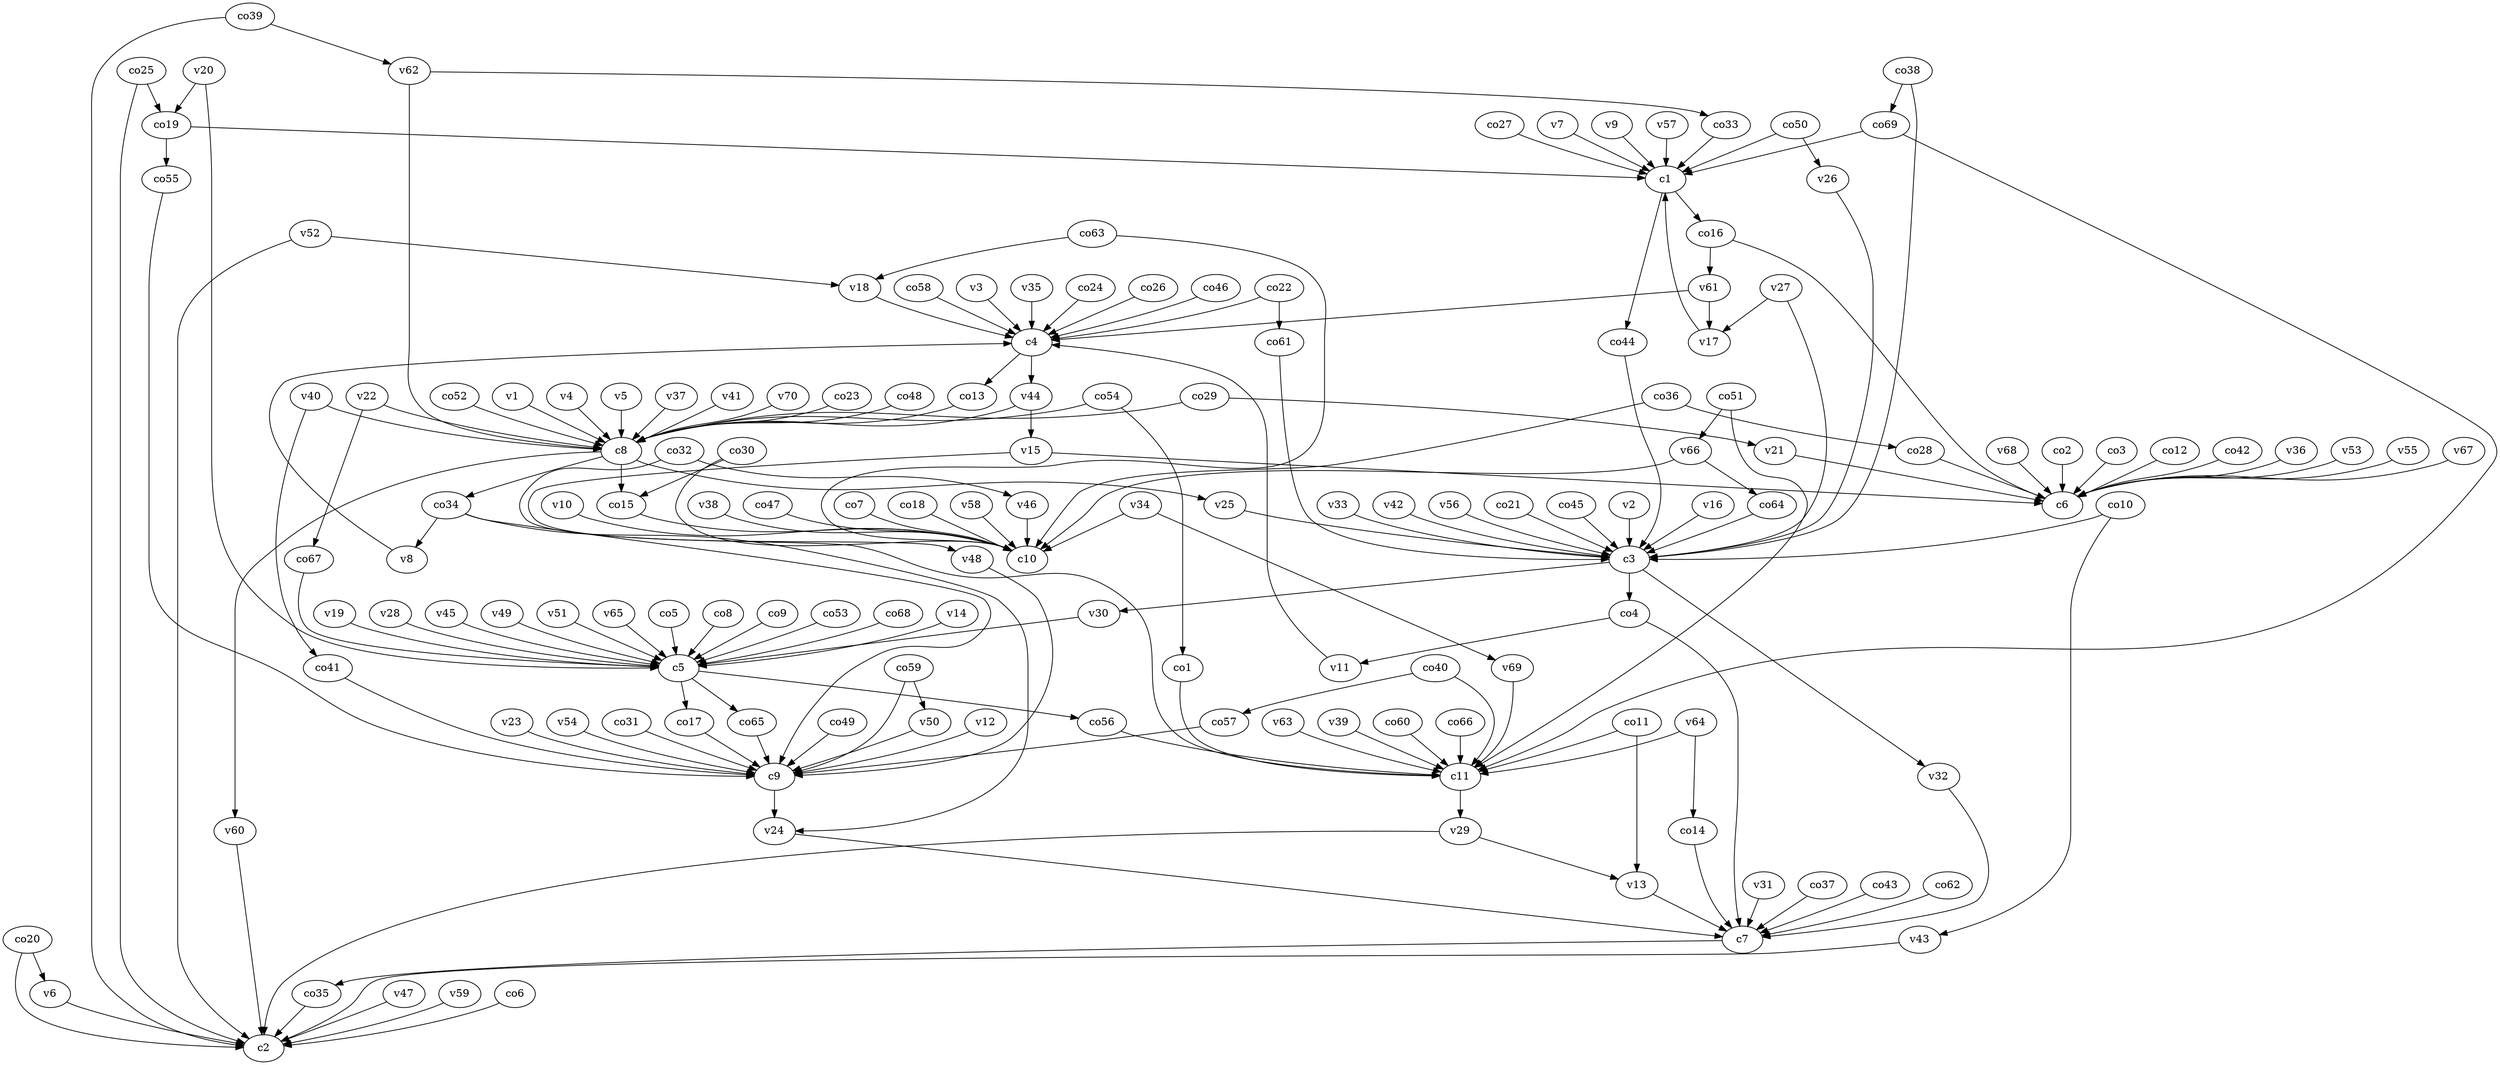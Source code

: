 strict digraph  {
c1;
c2;
c3;
c4;
c5;
c6;
c7;
c8;
c9;
c10;
c11;
v1;
v2;
v3;
v4;
v5;
v6;
v7;
v8;
v9;
v10;
v11;
v12;
v13;
v14;
v15;
v16;
v17;
v18;
v19;
v20;
v21;
v22;
v23;
v24;
v25;
v26;
v27;
v28;
v29;
v30;
v31;
v32;
v33;
v34;
v35;
v36;
v37;
v38;
v39;
v40;
v41;
v42;
v43;
v44;
v45;
v46;
v47;
v48;
v49;
v50;
v51;
v52;
v53;
v54;
v55;
v56;
v57;
v58;
v59;
v60;
v61;
v62;
v63;
v64;
v65;
v66;
v67;
v68;
v69;
v70;
co1;
co2;
co3;
co4;
co5;
co6;
co7;
co8;
co9;
co10;
co11;
co12;
co13;
co14;
co15;
co16;
co17;
co18;
co19;
co20;
co21;
co22;
co23;
co24;
co25;
co26;
co27;
co28;
co29;
co30;
co31;
co32;
co33;
co34;
co35;
co36;
co37;
co38;
co39;
co40;
co41;
co42;
co43;
co44;
co45;
co46;
co47;
co48;
co49;
co50;
co51;
co52;
co53;
co54;
co55;
co56;
co57;
co58;
co59;
co60;
co61;
co62;
co63;
co64;
co65;
co66;
co67;
co68;
co69;
c1 -> co44  [weight=1];
c1 -> co16  [weight=1];
c3 -> v30  [weight=1];
c3 -> v32  [weight=1];
c3 -> co4  [weight=1];
c4 -> co13  [weight=1];
c4 -> v44  [weight=1];
c5 -> co17  [weight=1];
c5 -> co65  [weight=1];
c5 -> co56  [weight=1];
c7 -> co35  [weight=1];
c8 -> v25  [weight=1];
c8 -> co15  [weight=1];
c8 -> v60  [weight=1];
c8 -> co34  [weight=1];
c9 -> v24  [weight=1];
c11 -> v29  [weight=1];
v1 -> c8  [weight=1];
v2 -> c3  [weight=1];
v3 -> c4  [weight=1];
v4 -> c8  [weight=1];
v5 -> c8  [weight=1];
v6 -> c2  [weight=1];
v7 -> c1  [weight=1];
v8 -> c4  [weight=1];
v9 -> c1  [weight=1];
v10 -> c10  [weight=1];
v11 -> c4  [weight=1];
v12 -> c9  [weight=1];
v13 -> c7  [weight=1];
v14 -> c5  [weight=1];
v15 -> c6  [weight=1];
v15 -> v48  [weight=1];
v16 -> c3  [weight=1];
v17 -> c1  [weight=1];
v18 -> c4  [weight=1];
v19 -> c5  [weight=1];
v20 -> c5  [weight=1];
v20 -> co19  [weight=1];
v21 -> c6  [weight=1];
v22 -> c8  [weight=1];
v22 -> co67  [weight=1];
v23 -> c9  [weight=1];
v24 -> c7  [weight=1];
v25 -> c3  [weight=1];
v26 -> c3  [weight=1];
v27 -> c3  [weight=1];
v27 -> v17  [weight=1];
v28 -> c5  [weight=1];
v29 -> c2  [weight=1];
v29 -> v13  [weight=1];
v30 -> c5  [weight=1];
v31 -> c7  [weight=1];
v32 -> c7  [weight=1];
v33 -> c3  [weight=1];
v34 -> c10  [weight=1];
v34 -> v69  [weight=1];
v35 -> c4  [weight=1];
v36 -> c6  [weight=1];
v37 -> c8  [weight=1];
v38 -> c10  [weight=1];
v39 -> c11  [weight=1];
v40 -> c8  [weight=1];
v40 -> co41  [weight=1];
v41 -> c8  [weight=1];
v42 -> c3  [weight=1];
v43 -> c2  [weight=1];
v44 -> c8  [weight=1];
v44 -> v15  [weight=1];
v45 -> c5  [weight=1];
v46 -> c10  [weight=1];
v47 -> c2  [weight=1];
v48 -> c9  [weight=1];
v49 -> c5  [weight=1];
v50 -> c9  [weight=1];
v51 -> c5  [weight=1];
v52 -> c2  [weight=1];
v52 -> v18  [weight=1];
v53 -> c6  [weight=1];
v54 -> c9  [weight=1];
v55 -> c6  [weight=1];
v56 -> c3  [weight=1];
v57 -> c1  [weight=1];
v58 -> c10  [weight=1];
v59 -> c2  [weight=1];
v60 -> c2  [weight=1];
v61 -> c4  [weight=1];
v61 -> v17  [weight=1];
v62 -> c8  [weight=1];
v62 -> co33  [weight=1];
v63 -> c11  [weight=1];
v64 -> c11  [weight=1];
v64 -> co14  [weight=1];
v65 -> c5  [weight=1];
v66 -> c10  [weight=1];
v66 -> co64  [weight=1];
v67 -> c6  [weight=1];
v68 -> c6  [weight=1];
v69 -> c11  [weight=1];
v70 -> c8  [weight=1];
co1 -> c11  [weight=1];
co2 -> c6  [weight=1];
co3 -> c6  [weight=1];
co4 -> c7  [weight=1];
co4 -> v11  [weight=1];
co5 -> c5  [weight=1];
co6 -> c2  [weight=1];
co7 -> c10  [weight=1];
co8 -> c5  [weight=1];
co9 -> c5  [weight=1];
co10 -> c3  [weight=1];
co10 -> v43  [weight=1];
co11 -> c11  [weight=1];
co11 -> v13  [weight=1];
co12 -> c6  [weight=1];
co13 -> c8  [weight=1];
co14 -> c7  [weight=1];
co15 -> c10  [weight=1];
co16 -> c6  [weight=1];
co16 -> v61  [weight=1];
co17 -> c9  [weight=1];
co18 -> c10  [weight=1];
co19 -> c1  [weight=1];
co19 -> co55  [weight=1];
co20 -> c2  [weight=1];
co20 -> v6  [weight=1];
co21 -> c3  [weight=1];
co22 -> c4  [weight=1];
co22 -> co61  [weight=1];
co23 -> c8  [weight=1];
co24 -> c4  [weight=1];
co25 -> c2  [weight=1];
co25 -> co19  [weight=1];
co26 -> c4  [weight=1];
co27 -> c1  [weight=1];
co28 -> c6  [weight=1];
co29 -> c8  [weight=1];
co29 -> v21  [weight=1];
co30 -> c10  [weight=1];
co30 -> co15  [weight=1];
co31 -> c9  [weight=1];
co32 -> c11  [weight=1];
co32 -> v46  [weight=1];
co33 -> c1  [weight=1];
co34 -> c9  [weight=1];
co34 -> v24  [weight=1];
co34 -> v8  [weight=1];
co35 -> c2  [weight=1];
co36 -> c10  [weight=1];
co36 -> co28  [weight=1];
co37 -> c7  [weight=1];
co38 -> c3  [weight=1];
co38 -> co69  [weight=1];
co39 -> c2  [weight=1];
co39 -> v62  [weight=1];
co40 -> c11  [weight=1];
co40 -> co57  [weight=1];
co41 -> c9  [weight=1];
co42 -> c6  [weight=1];
co43 -> c7  [weight=1];
co44 -> c3  [weight=1];
co45 -> c3  [weight=1];
co46 -> c4  [weight=1];
co47 -> c10  [weight=1];
co48 -> c8  [weight=1];
co49 -> c9  [weight=1];
co50 -> c1  [weight=1];
co50 -> v26  [weight=1];
co51 -> c11  [weight=1];
co51 -> v66  [weight=1];
co52 -> c8  [weight=1];
co53 -> c5  [weight=1];
co54 -> c8  [weight=1];
co54 -> co1  [weight=1];
co55 -> c9  [weight=1];
co56 -> c11  [weight=1];
co57 -> c9  [weight=1];
co58 -> c4  [weight=1];
co59 -> c9  [weight=1];
co59 -> v50  [weight=1];
co60 -> c11  [weight=1];
co61 -> c3  [weight=1];
co62 -> c7  [weight=1];
co63 -> c10  [weight=1];
co63 -> v18  [weight=1];
co64 -> c3  [weight=1];
co65 -> c9  [weight=1];
co66 -> c11  [weight=1];
co67 -> c5  [weight=1];
co68 -> c5  [weight=1];
co69 -> c11  [weight=1];
co69 -> c1  [weight=1];
}
